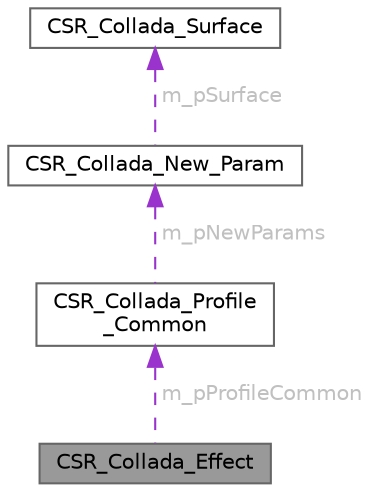 digraph "CSR_Collada_Effect"
{
 // LATEX_PDF_SIZE
  bgcolor="transparent";
  edge [fontname=Helvetica,fontsize=10,labelfontname=Helvetica,labelfontsize=10];
  node [fontname=Helvetica,fontsize=10,shape=box,height=0.2,width=0.4];
  Node1 [id="Node000001",label="CSR_Collada_Effect",height=0.2,width=0.4,color="gray40", fillcolor="grey60", style="filled", fontcolor="black",tooltip=" "];
  Node2 -> Node1 [id="edge1_Node000001_Node000002",dir="back",color="darkorchid3",style="dashed",tooltip=" ",label=" m_pProfileCommon",fontcolor="grey" ];
  Node2 [id="Node000002",label="CSR_Collada_Profile\l_Common",height=0.2,width=0.4,color="gray40", fillcolor="white", style="filled",URL="$struct_c_s_r___collada___profile___common.html",tooltip=" "];
  Node3 -> Node2 [id="edge2_Node000002_Node000003",dir="back",color="darkorchid3",style="dashed",tooltip=" ",label=" m_pNewParams",fontcolor="grey" ];
  Node3 [id="Node000003",label="CSR_Collada_New_Param",height=0.2,width=0.4,color="gray40", fillcolor="white", style="filled",URL="$struct_c_s_r___collada___new___param.html",tooltip=" "];
  Node4 -> Node3 [id="edge3_Node000003_Node000004",dir="back",color="darkorchid3",style="dashed",tooltip=" ",label=" m_pSurface",fontcolor="grey" ];
  Node4 [id="Node000004",label="CSR_Collada_Surface",height=0.2,width=0.4,color="gray40", fillcolor="white", style="filled",URL="$struct_c_s_r___collada___surface.html",tooltip=" "];
}
